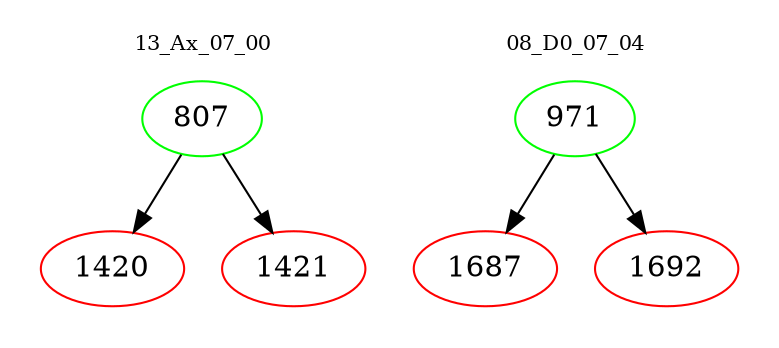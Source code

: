digraph{
subgraph cluster_0 {
color = white
label = "13_Ax_07_00";
fontsize=10;
T0_807 [label="807", color="green"]
T0_807 -> T0_1420 [color="black"]
T0_1420 [label="1420", color="red"]
T0_807 -> T0_1421 [color="black"]
T0_1421 [label="1421", color="red"]
}
subgraph cluster_1 {
color = white
label = "08_D0_07_04";
fontsize=10;
T1_971 [label="971", color="green"]
T1_971 -> T1_1687 [color="black"]
T1_1687 [label="1687", color="red"]
T1_971 -> T1_1692 [color="black"]
T1_1692 [label="1692", color="red"]
}
}
